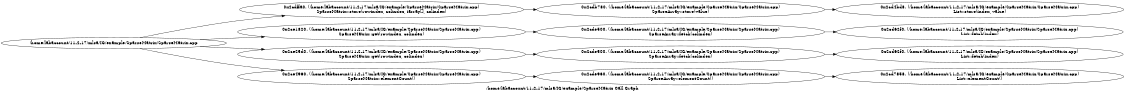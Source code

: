 digraph "/home/labaccount/11-2-17/mlsa/IG/example/SparseMatrix Call Graph" {
	graph [dpi=300
		rankdir=LR
		size="7.5, 10"
		label="/home/labaccount/11-2-17/mlsa/IG/example/SparseMatrix Call Graph"
	];

	Node0x400423852 [shape=oval, label="/home/labaccount/11-2-17/mlsa/IG/example/SparseMatrix/SparseMatrix.cpp"];
	Node0x640290463 [shape=oval, label="0x2cdffa0. (/home/labaccount/11-2-17/mlsa/IG/example/SparseMatrix/SparseMatrix.cpp)\nSparseMatrix::store(rowindex, colindex, iarray[], colindex)"];
	Node0x400423852 -> Node0x640290463;
	Node0x581858078 [shape=oval, label="0x2ce1820. (/home/labaccount/11-2-17/mlsa/IG/example/SparseMatrix/SparseMatrix.cpp)\nSparseMatrix::get(rowindex, colindex)"];
	Node0x400423852 -> Node0x581858078;
	Node0x186698387 [shape=oval, label="0x2ce25d0. (/home/labaccount/11-2-17/mlsa/IG/example/SparseMatrix/SparseMatrix.cpp)\nSparseMatrix::get(rowindex, colindex)"];
	Node0x400423852 -> Node0x186698387;
	Node0x233932162 [shape=oval, label="0x2ce4960. (/home/labaccount/11-2-17/mlsa/IG/example/SparseMatrix/SparseMatrix.cpp)\nSparseMatrix::elementCount()"];
	Node0x400423852 -> Node0x233932162;
	Node0x660579351 [shape=oval, label="0x2cdb780. (/home/labaccount/11-2-17/mlsa/IG/example/SparseMatrix/SparseMatrix.cpp)\nSparseArray::store(value)"];
	Node0x640290463 -> Node0x660579351;
	Node0x134687401 [shape=oval, label="0x2cde500. (/home/labaccount/11-2-17/mlsa/IG/example/SparseMatrix/SparseMatrix.cpp)\nSparseArray::fetch(colindex)"];
	Node0x581858078 -> Node0x134687401;
	Node0x687579596 [shape=oval, label="0x2cde500. (/home/labaccount/11-2-17/mlsa/IG/example/SparseMatrix/SparseMatrix.cpp)\nSparseArray::fetch(colindex)"];
	Node0x186698387 -> Node0x687579596;
	Node0x431743605 [shape=oval, label="0x2cde960. (/home/labaccount/11-2-17/mlsa/IG/example/SparseMatrix/SparseMatrix.cpp)\nSparseArray::elementCount()"];
	Node0x233932162 -> Node0x431743605;
	Node0x827132988 [shape=oval, label="0x2cd4bd8. (/home/labaccount/11-2-17/mlsa/IG/example/SparseMatrix/SparseMatrix.cpp)\nList::store(index, value)"];
	Node0x660579351 -> Node0x827132988;
	Node0x934778146 [shape=oval, label="0x2cd62f0. (/home/labaccount/11-2-17/mlsa/IG/example/SparseMatrix/SparseMatrix.cpp)\nList::fetch(index)"];
	Node0x134687401 -> Node0x934778146;
	Node0x308590162 [shape=oval, label="0x2cd62f0. (/home/labaccount/11-2-17/mlsa/IG/example/SparseMatrix/SparseMatrix.cpp)\nList::fetch(index)"];
	Node0x687579596 -> Node0x308590162;
	Node0x695494759 [shape=oval, label="0x2cd7858. (/home/labaccount/11-2-17/mlsa/IG/example/SparseMatrix/SparseMatrix.cpp)\nList::elementCount()"];
	Node0x431743605 -> Node0x695494759;
}